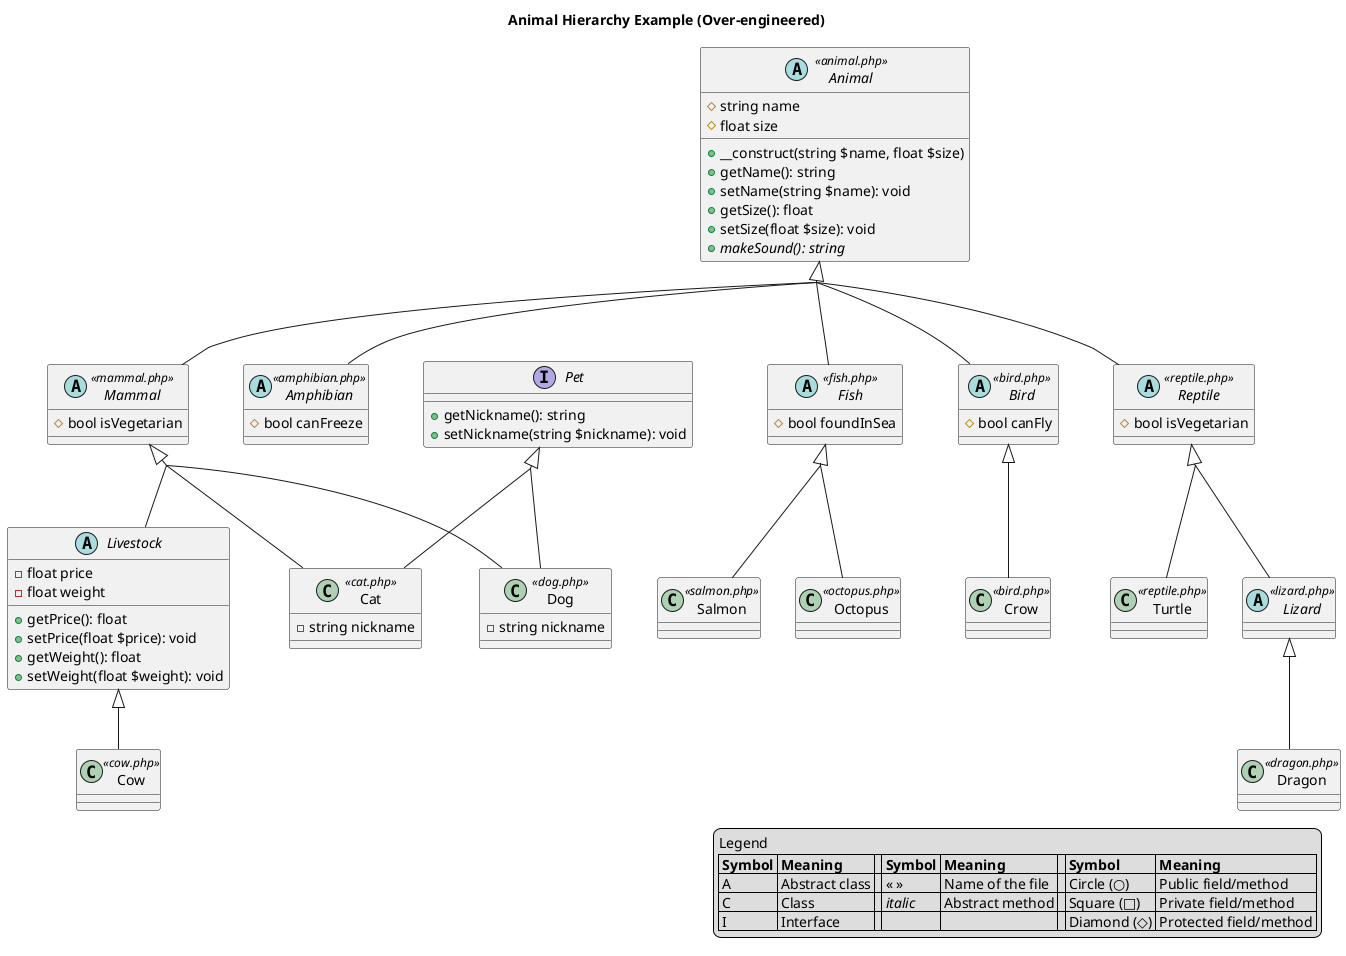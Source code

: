 @startuml animal-hierarchy-example-overengineered
skinparam noteTextAlignment center
skinparam groupInheritance 2

title Animal Hierarchy Example (Over-engineered)

abstract class Animal << animal.php >> {
  #string name
  #float size

  +__construct(string $name, float $size)
  +getName(): string
  +setName(string $name): void
  +getSize(): float
  +setSize(float $size): void
  {abstract} +makeSound(): string
}

abstract class Fish << fish.php >> extends Animal {
  #bool foundInSea
}

abstract class Bird << bird.php >> extends Animal {
  #bool canFly
}

abstract class Reptile << reptile.php >> extends Animal {
  #bool isVegetarian
}

abstract class Mammal << mammal.php >> extends Animal {
  #bool isVegetarian
}

abstract class Amphibian << amphibian.php >> extends Animal {
  #bool canFreeze
}

abstract class Lizard << lizard.php >> extends Reptile {}

interface Pet {
  +getNickname(): string
  +setNickname(string $nickname): void
}

class Dog << dog.php >> extends Mammal implements Pet {
  -string nickname
}

class Cat << cat.php >> extends Mammal implements Pet {
  -string nickname
}

abstract class Livestock extends Mammal {
  -float price
  -float weight

  +getPrice(): float
  +setPrice(float $price): void
  +getWeight(): float
  +setWeight(float $weight): void
}

class Cow << cow.php >> extends Livestock {}

class Octopus << octopus.php >> extends Fish {}

class Salmon << salmon.php >> extends Fish {}

class Crow << bird.php >> extends Bird {}

class Turtle << reptile.php >> extends Reptile {}

class Dragon << dragon.php >> extends Lizard {}

legend right
Legend
| **Symbol** | **Meaning** | | **Symbol** | **Meaning** |  | **Symbol** | **Meaning** |
| A | Abstract class | | << >> | Name of the file | | Circle (○) | Public field/method |
| C | Class |  | //italic// | Abstract method | | Square (□) | Private field/method |
| I | Interface | | | | | Diamond (◇) | Protected field/method |
endlegend

@enduml
